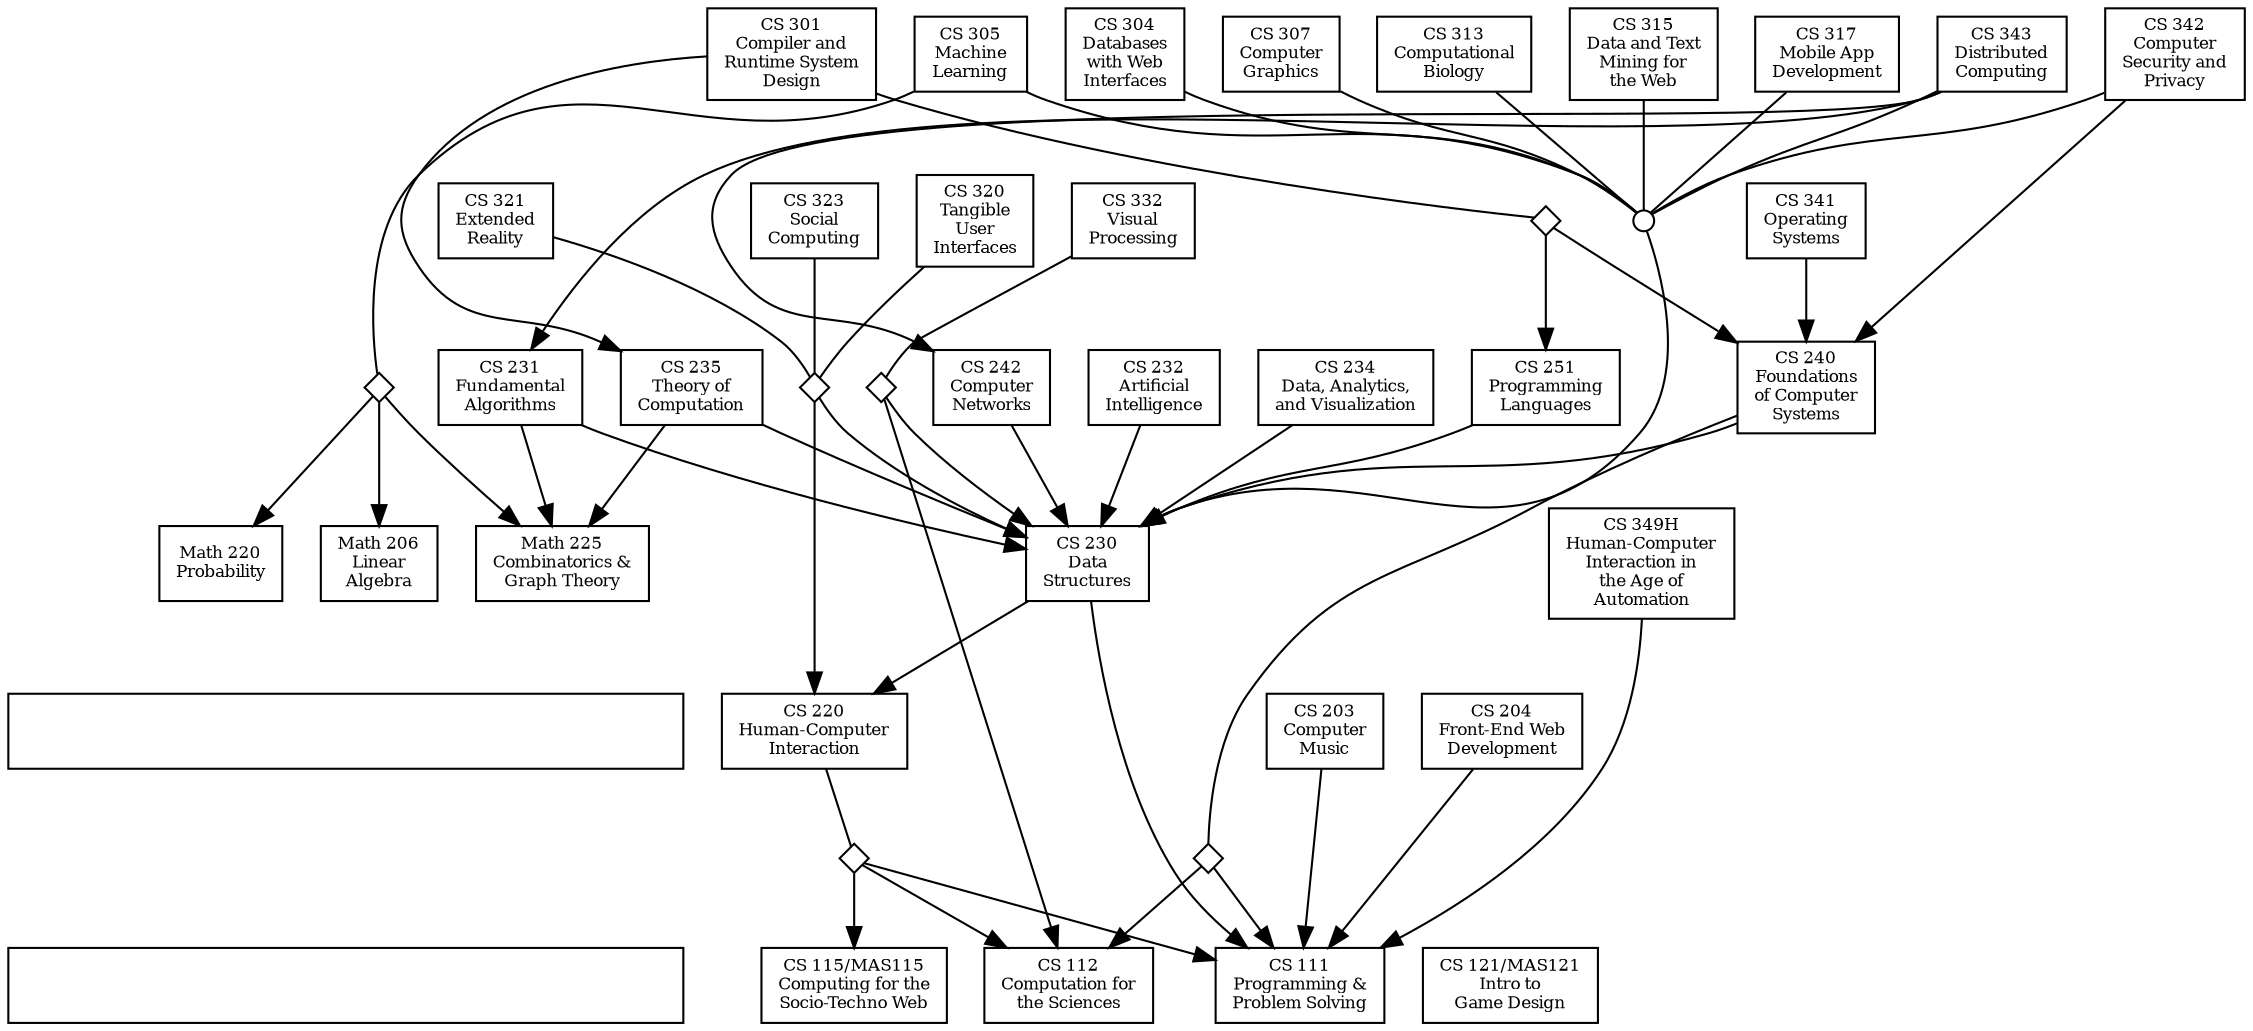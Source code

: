 digraph Course_Prerequisites {
  // Default properties for every node
  node [shape="rectangle", fontsize="8", style="filled", fillcolor="white"];

  // Node for the descriptions to be placed into
  desctop [label="", class="desc-top", width=4.5]
  descbot [label="", class="desc-bot", width=4.5]
  desctop -> descbot [style="invis"]

  // Nodes (classes plus grouping nodes)
  cs111 [label="CS 111\nProgramming &\nProblem Solving", class="core intro"]
  cs112 [label="CS 112\nComputation for\nthe Sciences", class="intro"]
  cs115 [label="CS 115/MAS115\nComputing for the\nSocio-Techno Web", class="intro"]
  cs121 [label="CS 121/MAS121\nIntro to\nGame Design", class="intro"]

  cs230 [label="CS 230\nData\nStructures", class="core"]
  cs230up [label="", shape="circle", width="0.14", height="0.14", class="group"]
  cs240 [label="CS 240\nFoundations\nof Computer\nSystems", class="core"]
  cs111or112 [label="", shape="diamond", width="0.2", height="0.2", class="opt"]
  cs231 [label="CS 231\nFundamental\nAlgorithms", class="core"]
  cs235 [label="CS 235\nTheory of\nComputation", class="core"]
  cs251 [label="CS 251\nProgramming\nLanguages", class="core"] 
  cs230 -> cs220 [class="invisible"]

  math225 [label="Math 225\nCombinatorics &\nGraph Theory", class="math required"]
  math206 [label="Math 206\nLinear\nAlgebra", class="math"]
  math220 [label="Math 220\nProbability", class="math"]

  cs203 [label="CS 203\nComputer\nMusic", class="elective spring"]
  cs204 [label="CS 204\nFront-End Web\nDevelopment", class="elective fall"]
  cs220 [label="CS 220\nHuman-Computer\nInteraction", class="elective"]
  cs111or112or115 [label="", shape="diamond", width="0.2", height="0.2", class="opt"]
  cs232 [label="CS 232\nArtificial\nIntelligence", class="elective spring"]
  cs234 [label="CS 234\nData, Analytics,\nand Visualization", class="elective fall"]
  cs242 [label="CS 242\nComputer\nNetworks", class="elective fall"]

  cs301 [label="CS 301\nCompiler and\nRuntime System\nDesign", class="elective spring"]
  cs240or251 [label="", shape="diamond", width="0.2", height="0.2", class="opt"]
  cs304 [label="CS 304\nDatabases\nwith Web\nInterfaces", class="elective"]
  cs305 [label="CS 305\nMachine\nLearning", class="elective notoffered"]
  math225or206or220 [label="", shape="diamond", width="0.2", height="0.2", class="opt"]
  cs307 [label="CS 307\nComputer\nGraphics", class="elective spring"]
  cs313 [label="CS 313\nComputational\nBiology", class="elective notoffered"]
  cs315 [label="CS 315\nData and Text\nMining for\nthe Web", class="elective fall"]
  cs317 [label="CS 317\nMobile App\nDevelopment", class="elective spring"]
  cs230or220 [label="", shape="diamond", width="0.2", height="0.2", class="opt"]
  cs320 [label="CS 320\nTangible\nUser\nInterfaces", class="elective fall"]
  cs321 [label="CS 321\nExtended\nReality", class="elective spring"]
  cs323 [label="CS 323\nSocial\nComputing", class="elective notoffered"]

  cs332 [label="CS 332\nVisual\nProcessing", class="elective fall"]
  cs112or230 [label="", shape="diamond", width="0.2", height="0.2", class="opt"]
  cs341 [label="CS 341\nOperating\nSystems", class="elective fall"]
  cs342 [label="CS 342\nComputer\nSecurity and\nPrivacy", class="elective fall"]
  cs343 [label="CS 343\nDistributed\nComputing", class="elective notoffered"]
  cs349H [label="CS 349H\nHuman-Computer\nInteraction in\nthe Age of\nAutomation", class="elective spring"]

  // Arrangement of the nodes into rank groups
  {rank=same cs111 cs112 cs115 cs121 descbot}

  {rank=same cs203 cs204 cs220 desctop}

  {rank=same
    cs230
    math206 math220 math225
    cs349H
  }

  {rank=same
    cs240
    cs231 cs235 cs251
    cs232 cs234 cs242
  }

  {rank=same
    cs301
    cs317

    cs304 cs305 cs307
    cs313 cs315
    cs342 cs343
  }

  {rank=same
    cs320 cs321 cs323
    cs332
    cs341
  }

  // Edges (course prerequisites)
  // In some ca
  cs203 -> cs111
  cs204 -> cs111
  cs220 -> cs111or112or115 [arrowhead="none", class="options"]
  cs111or112or115 -> { cs111, cs112, cs115 } [class="option"]

  cs230 -> cs111
  cs230up -> cs230
  cs240 -> cs230
  cs240 -> cs111or112 [arrowhead="none", class="options"]
  cs111or112 -> { cs111, cs112 } [class="option"]
  cs231 -> { cs230, math225 }
  cs235 -> { cs230, math225 }
  cs251 -> cs230

  cs232 -> cs230
  cs234 -> cs230
  cs242 -> cs230

  cs301 -> cs240or251 [arrowhead="none", class="options"]
  cs240or251 -> { cs240, cs251 } [class="option"]
  cs301 -> cs235 [class="recommended" constraint=false]
  cs304 -> cs230up [arrowhead="none", class="grouping"]
  cs305 -> cs230up [arrowhead="none", class="grouping"]
  cs305 -> math225or206or220 [arrowhead="none", class="options"]
  math225or206or220 -> { math225, math206, math220 } [class="option"]
  cs307 -> cs230up [arrowhead="none", class="grouping"]
  cs317 -> cs230up [arrowhead="none", class="grouping"]

  cs313 -> cs230up [arrowhead="none", class="grouping"]
  cs315 -> cs230up [arrowhead="none", class="grouping"]
  cs320 -> cs230or220 [arrowhead="none", class="options"]
  cs230or220 -> { cs220, cs230 } [class="option"]
  cs321 -> cs230or220 [arrowhead="none", class="options"]
  cs323 -> cs230or220 [arrowhead="none", class="options"]
  cs332 -> cs112or230 [arrowhead="none", class="options"]
  cs112or230 -> { cs112, cs230 } [class="option"]
  cs341 -> cs240
  cs342 -> cs230up [arrowhead="none", class="grouping"]
  cs342 -> cs240
  cs343 -> cs230up [arrowhead="none", class="grouping"]
  cs343 -> { cs231, cs242 } [class="recommended" constraint=false]
  cs349H -> cs111 // Much more complicated than this!
}
